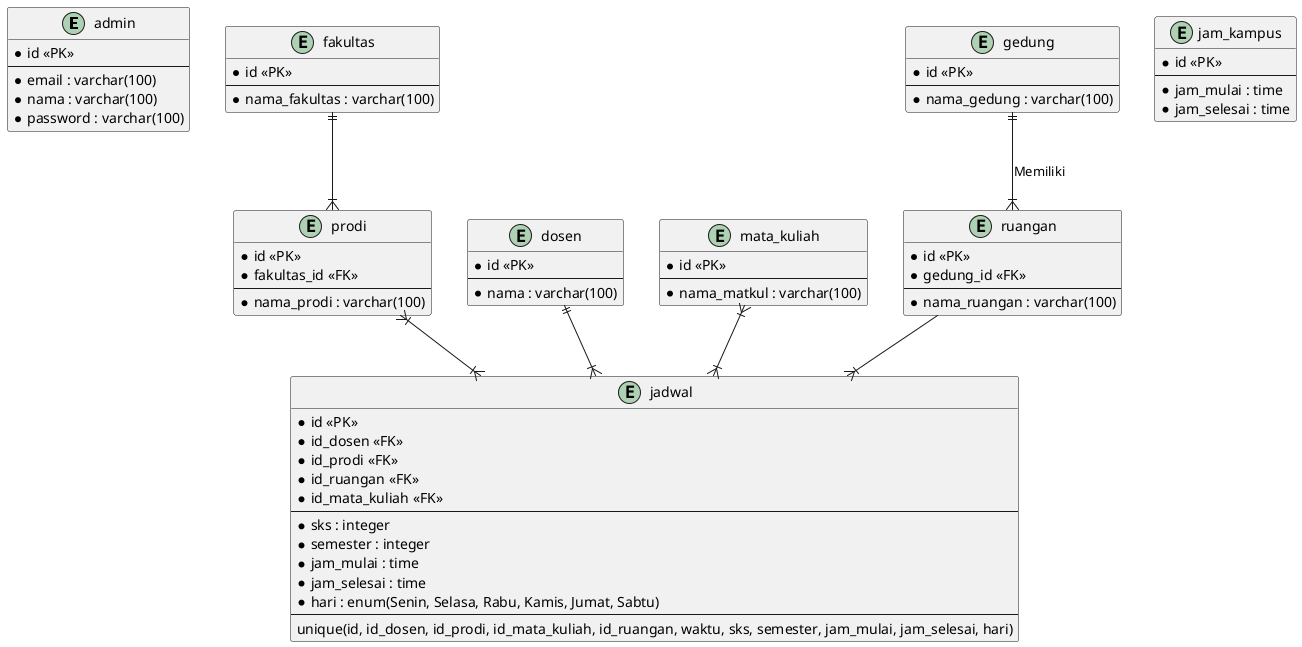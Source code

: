 @startuml database_ucm

Entity admin {
    * id <<PK>>
    ---
    * email : varchar(100)
    * nama : varchar(100)
    * password : varchar(100)
}

Entity fakultas {
    * id <<PK>>
    ---
    * nama_fakultas : varchar(100)
}

Entity prodi {
    * id <<PK>>
    * fakultas_id <<FK>>
    ---
    * nama_prodi : varchar(100)
}

Entity dosen {
    * id <<PK>>
    ---
    * nama : varchar(100)
}

Entity mata_kuliah {
    * id <<PK>>
    ---
    * nama_matkul : varchar(100)
}

Entity jam_kampus {
    * id <<PK>>
    --
    * jam_mulai : time
    * jam_selesai : time
}

Entity gedung {
    * id <<PK>>
    ---
    * nama_gedung : varchar(100)
}

Entity ruangan {
    * id <<PK>>
    * gedung_id <<FK>>
    ---
    * nama_ruangan : varchar(100)
}

Entity jadwal {
    * id <<PK>>
    * id_dosen <<FK>>
    * id_prodi <<FK>>
    * id_ruangan <<FK>>
    * id_mata_kuliah <<FK>>
    ---
    * sks : integer
    * semester : integer
    * jam_mulai : time
    * jam_selesai : time
    * hari : enum(Senin, Selasa, Rabu, Kamis, Jumat, Sabtu)
    ---
    unique(id, id_dosen, id_prodi, id_mata_kuliah, id_ruangan, waktu, sks, semester, jam_mulai, jam_selesai, hari)
}

gedung ||--|{ ruangan : "Memiliki"
ruangan --|{ jadwal
dosen ||--|{jadwal
fakultas ||--|{ prodi
prodi }|--|{jadwal
mata_kuliah }|--|{ jadwal
@enduml